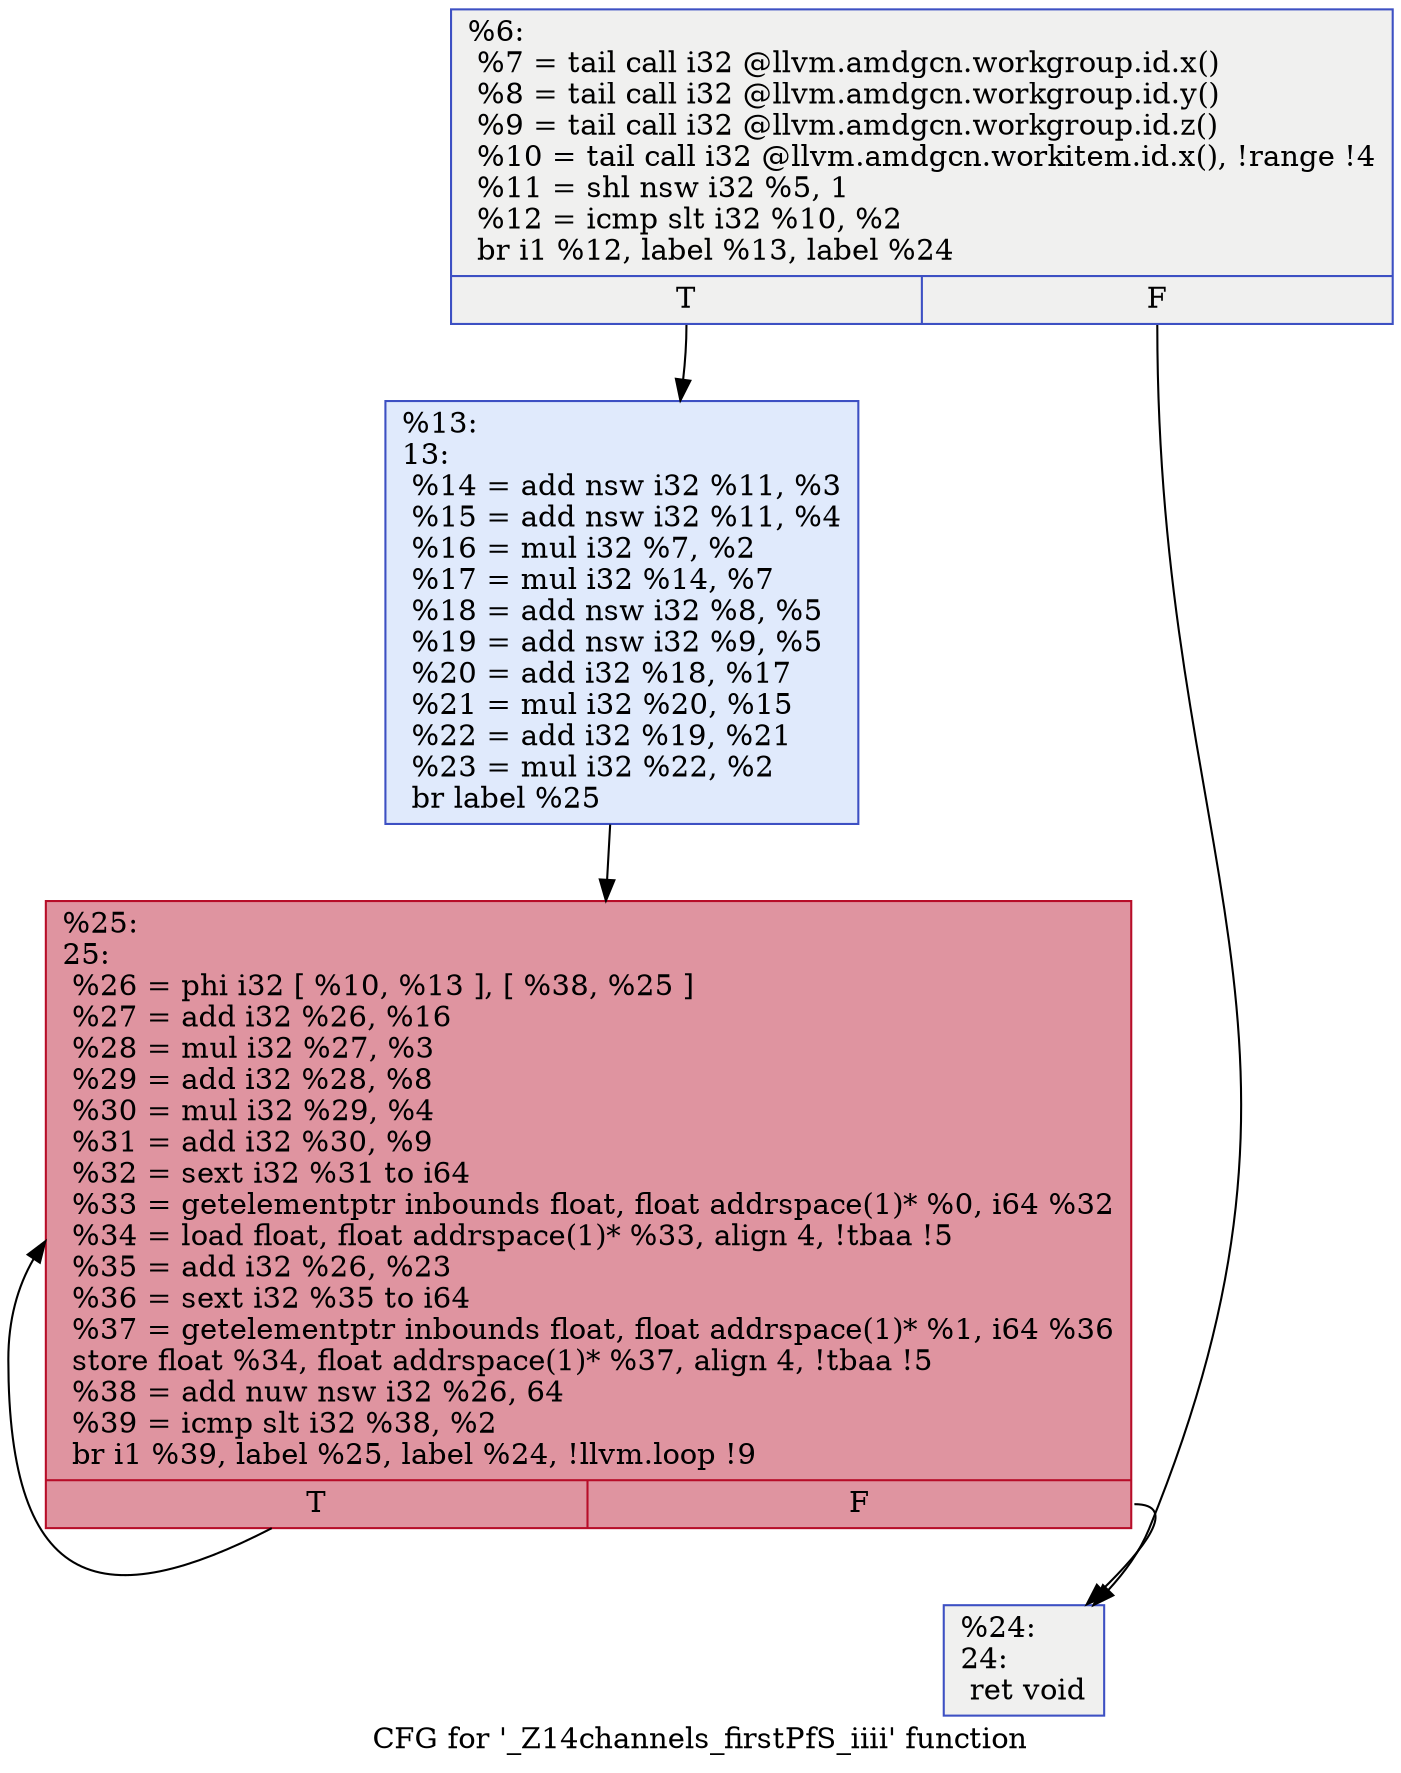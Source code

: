 digraph "CFG for '_Z14channels_firstPfS_iiii' function" {
	label="CFG for '_Z14channels_firstPfS_iiii' function";

	Node0x4e0d300 [shape=record,color="#3d50c3ff", style=filled, fillcolor="#dedcdb70",label="{%6:\l  %7 = tail call i32 @llvm.amdgcn.workgroup.id.x()\l  %8 = tail call i32 @llvm.amdgcn.workgroup.id.y()\l  %9 = tail call i32 @llvm.amdgcn.workgroup.id.z()\l  %10 = tail call i32 @llvm.amdgcn.workitem.id.x(), !range !4\l  %11 = shl nsw i32 %5, 1\l  %12 = icmp slt i32 %10, %2\l  br i1 %12, label %13, label %24\l|{<s0>T|<s1>F}}"];
	Node0x4e0d300:s0 -> Node0x4e0ee00;
	Node0x4e0d300:s1 -> Node0x4e0ee90;
	Node0x4e0ee00 [shape=record,color="#3d50c3ff", style=filled, fillcolor="#b9d0f970",label="{%13:\l13:                                               \l  %14 = add nsw i32 %11, %3\l  %15 = add nsw i32 %11, %4\l  %16 = mul i32 %7, %2\l  %17 = mul i32 %14, %7\l  %18 = add nsw i32 %8, %5\l  %19 = add nsw i32 %9, %5\l  %20 = add i32 %18, %17\l  %21 = mul i32 %20, %15\l  %22 = add i32 %19, %21\l  %23 = mul i32 %22, %2\l  br label %25\l}"];
	Node0x4e0ee00 -> Node0x4e0f5f0;
	Node0x4e0ee90 [shape=record,color="#3d50c3ff", style=filled, fillcolor="#dedcdb70",label="{%24:\l24:                                               \l  ret void\l}"];
	Node0x4e0f5f0 [shape=record,color="#b70d28ff", style=filled, fillcolor="#b70d2870",label="{%25:\l25:                                               \l  %26 = phi i32 [ %10, %13 ], [ %38, %25 ]\l  %27 = add i32 %26, %16\l  %28 = mul i32 %27, %3\l  %29 = add i32 %28, %8\l  %30 = mul i32 %29, %4\l  %31 = add i32 %30, %9\l  %32 = sext i32 %31 to i64\l  %33 = getelementptr inbounds float, float addrspace(1)* %0, i64 %32\l  %34 = load float, float addrspace(1)* %33, align 4, !tbaa !5\l  %35 = add i32 %26, %23\l  %36 = sext i32 %35 to i64\l  %37 = getelementptr inbounds float, float addrspace(1)* %1, i64 %36\l  store float %34, float addrspace(1)* %37, align 4, !tbaa !5\l  %38 = add nuw nsw i32 %26, 64\l  %39 = icmp slt i32 %38, %2\l  br i1 %39, label %25, label %24, !llvm.loop !9\l|{<s0>T|<s1>F}}"];
	Node0x4e0f5f0:s0 -> Node0x4e0f5f0;
	Node0x4e0f5f0:s1 -> Node0x4e0ee90;
}
